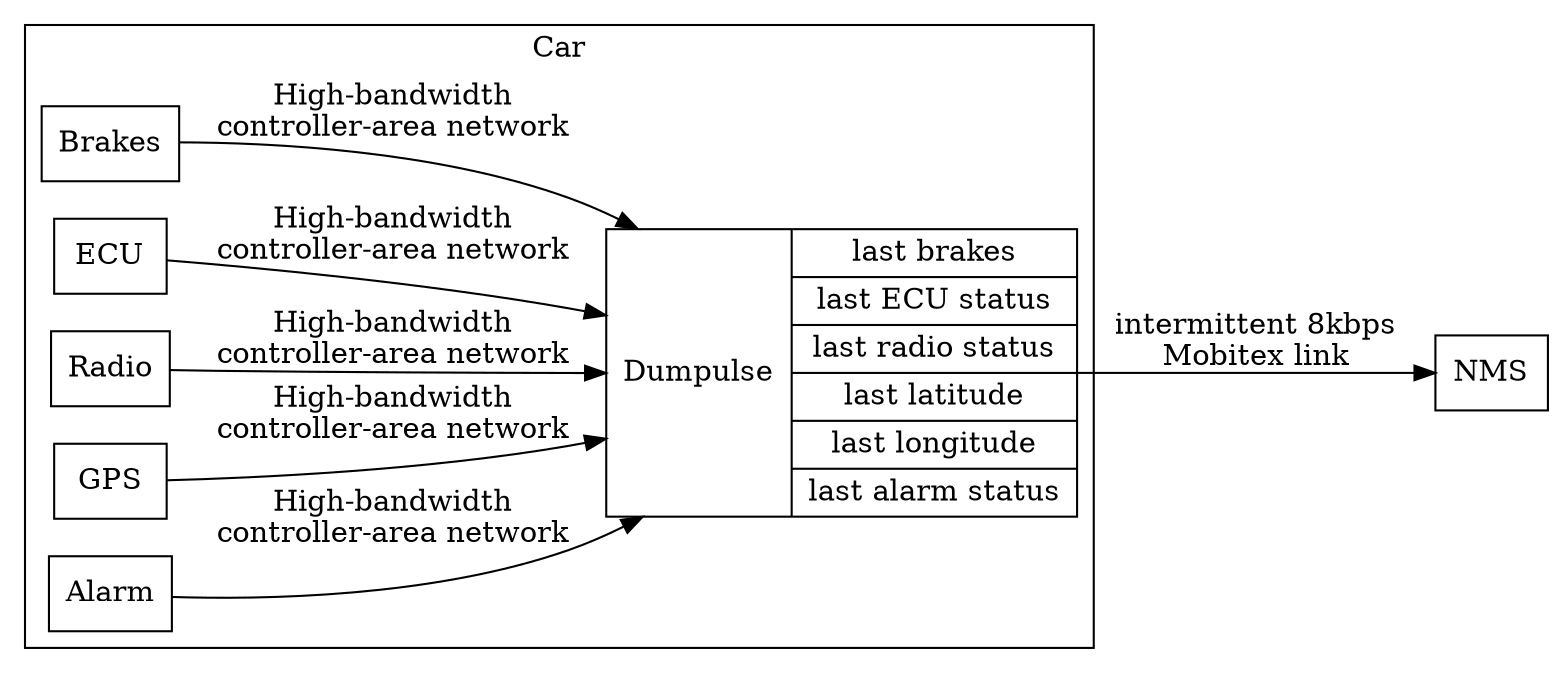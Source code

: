 digraph x {
        rankdir=LR
        node [shape=box];
        Dumpulse [shape=record, label="{Dumpulse | {last brakes | last ECU status | last radio status | last latitude | last longitude | last alarm status}}"];
        
        subgraph cluster_car {
                label="Car";
                { Brakes ECU Radio GPS Alarm } -> Dumpulse [label="High-bandwidth\ncontroller-area network"];
        }
        Dumpulse -> NMS [label="intermittent 8kbps\nMobitex link"];
}
